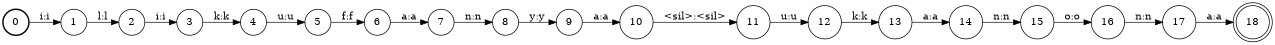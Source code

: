 digraph FST {
rankdir = LR;
size = "8.5,11";
label = "";
center = 1;
orientation = Portrait;
ranksep = "0.4";
nodesep = "0.25";
0 [label = "0", shape = circle, style = bold, fontsize = 14]
	0 -> 1 [label = "i:i", fontsize = 14];
1 [label = "1", shape = circle, style = solid, fontsize = 14]
	1 -> 2 [label = "l:l", fontsize = 14];
2 [label = "2", shape = circle, style = solid, fontsize = 14]
	2 -> 3 [label = "i:i", fontsize = 14];
3 [label = "3", shape = circle, style = solid, fontsize = 14]
	3 -> 4 [label = "k:k", fontsize = 14];
4 [label = "4", shape = circle, style = solid, fontsize = 14]
	4 -> 5 [label = "u:u", fontsize = 14];
5 [label = "5", shape = circle, style = solid, fontsize = 14]
	5 -> 6 [label = "f:f", fontsize = 14];
6 [label = "6", shape = circle, style = solid, fontsize = 14]
	6 -> 7 [label = "a:a", fontsize = 14];
7 [label = "7", shape = circle, style = solid, fontsize = 14]
	7 -> 8 [label = "n:n", fontsize = 14];
8 [label = "8", shape = circle, style = solid, fontsize = 14]
	8 -> 9 [label = "y:y", fontsize = 14];
9 [label = "9", shape = circle, style = solid, fontsize = 14]
	9 -> 10 [label = "a:a", fontsize = 14];
10 [label = "10", shape = circle, style = solid, fontsize = 14]
	10 -> 11 [label = "<sil>:<sil>", fontsize = 14];
11 [label = "11", shape = circle, style = solid, fontsize = 14]
	11 -> 12 [label = "u:u", fontsize = 14];
12 [label = "12", shape = circle, style = solid, fontsize = 14]
	12 -> 13 [label = "k:k", fontsize = 14];
13 [label = "13", shape = circle, style = solid, fontsize = 14]
	13 -> 14 [label = "a:a", fontsize = 14];
14 [label = "14", shape = circle, style = solid, fontsize = 14]
	14 -> 15 [label = "n:n", fontsize = 14];
15 [label = "15", shape = circle, style = solid, fontsize = 14]
	15 -> 16 [label = "o:o", fontsize = 14];
16 [label = "16", shape = circle, style = solid, fontsize = 14]
	16 -> 17 [label = "n:n", fontsize = 14];
17 [label = "17", shape = circle, style = solid, fontsize = 14]
	17 -> 18 [label = "a:a", fontsize = 14];
18 [label = "18", shape = doublecircle, style = solid, fontsize = 14]
}
